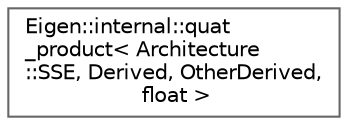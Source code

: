 digraph "类继承关系图"
{
 // LATEX_PDF_SIZE
  bgcolor="transparent";
  edge [fontname=Helvetica,fontsize=10,labelfontname=Helvetica,labelfontsize=10];
  node [fontname=Helvetica,fontsize=10,shape=box,height=0.2,width=0.4];
  rankdir="LR";
  Node0 [id="Node000000",label="Eigen::internal::quat\l_product\< Architecture\l::SSE, Derived, OtherDerived,\l float \>",height=0.2,width=0.4,color="grey40", fillcolor="white", style="filled",URL="$struct_eigen_1_1internal_1_1quat__product_3_01_architecture_1_1_s_s_e_00_01_derived_00_01_other_derived_00_01float_01_4.html",tooltip=" "];
}
